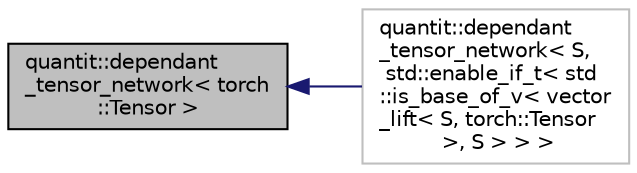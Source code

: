 digraph "quantit::dependant_tensor_network&lt; torch::Tensor &gt;"
{
 // LATEX_PDF_SIZE
  edge [fontname="Helvetica",fontsize="10",labelfontname="Helvetica",labelfontsize="10"];
  node [fontname="Helvetica",fontsize="10",shape=record];
  rankdir="LR";
  Node1 [label="quantit::dependant\l_tensor_network\< torch\l::Tensor \>",height=0.2,width=0.4,color="black", fillcolor="grey75", style="filled", fontcolor="black",tooltip=" "];
  Node1 -> Node2 [dir="back",color="midnightblue",fontsize="10",style="solid",fontname="Helvetica"];
  Node2 [label="quantit::dependant\l_tensor_network\< S,\l std::enable_if_t\< std\l::is_base_of_v\< vector\l_lift\< S, torch::Tensor\l \>, S \> \> \>",height=0.2,width=0.4,color="grey75", fillcolor="white", style="filled",URL="$structquantit_1_1dependant__tensor__network_3_01S_00_01std_1_1enable__if__t_3_01std_1_1is__base_060016cbe70a4089cd834cde17bb5eac.html",tooltip=" "];
}
